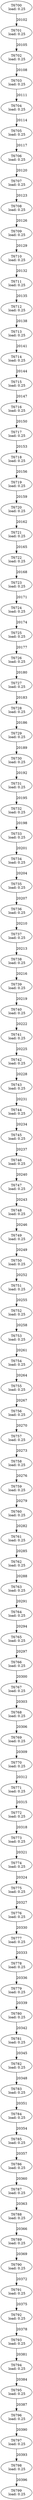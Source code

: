 digraph taskgraph {
	T6700 [label= "T6700\n load: 0.25"];
	T6701 [label= "T6701\n load: 0.25"];
	T6700 -> T6701[label=20102];
	T6702 [label= "T6702\n load: 0.25"];
	T6701 -> T6702[label=20105];
	T6703 [label= "T6703\n load: 0.25"];
	T6702 -> T6703[label=20108];
	T6704 [label= "T6704\n load: 0.25"];
	T6703 -> T6704[label=20111];
	T6705 [label= "T6705\n load: 0.25"];
	T6704 -> T6705[label=20114];
	T6706 [label= "T6706\n load: 0.25"];
	T6705 -> T6706[label=20117];
	T6707 [label= "T6707\n load: 0.25"];
	T6706 -> T6707[label=20120];
	T6708 [label= "T6708\n load: 0.25"];
	T6707 -> T6708[label=20123];
	T6709 [label= "T6709\n load: 0.25"];
	T6708 -> T6709[label=20126];
	T6710 [label= "T6710\n load: 0.25"];
	T6709 -> T6710[label=20129];
	T6711 [label= "T6711\n load: 0.25"];
	T6710 -> T6711[label=20132];
	T6712 [label= "T6712\n load: 0.25"];
	T6711 -> T6712[label=20135];
	T6713 [label= "T6713\n load: 0.25"];
	T6712 -> T6713[label=20138];
	T6714 [label= "T6714\n load: 0.25"];
	T6713 -> T6714[label=20141];
	T6715 [label= "T6715\n load: 0.25"];
	T6714 -> T6715[label=20144];
	T6716 [label= "T6716\n load: 0.25"];
	T6715 -> T6716[label=20147];
	T6717 [label= "T6717\n load: 0.25"];
	T6716 -> T6717[label=20150];
	T6718 [label= "T6718\n load: 0.25"];
	T6717 -> T6718[label=20153];
	T6719 [label= "T6719\n load: 0.25"];
	T6718 -> T6719[label=20156];
	T6720 [label= "T6720\n load: 0.25"];
	T6719 -> T6720[label=20159];
	T6721 [label= "T6721\n load: 0.25"];
	T6720 -> T6721[label=20162];
	T6722 [label= "T6722\n load: 0.25"];
	T6721 -> T6722[label=20165];
	T6723 [label= "T6723\n load: 0.25"];
	T6722 -> T6723[label=20168];
	T6724 [label= "T6724\n load: 0.25"];
	T6723 -> T6724[label=20171];
	T6725 [label= "T6725\n load: 0.25"];
	T6724 -> T6725[label=20174];
	T6726 [label= "T6726\n load: 0.25"];
	T6725 -> T6726[label=20177];
	T6727 [label= "T6727\n load: 0.25"];
	T6726 -> T6727[label=20180];
	T6728 [label= "T6728\n load: 0.25"];
	T6727 -> T6728[label=20183];
	T6729 [label= "T6729\n load: 0.25"];
	T6728 -> T6729[label=20186];
	T6730 [label= "T6730\n load: 0.25"];
	T6729 -> T6730[label=20189];
	T6731 [label= "T6731\n load: 0.25"];
	T6730 -> T6731[label=20192];
	T6732 [label= "T6732\n load: 0.25"];
	T6731 -> T6732[label=20195];
	T6733 [label= "T6733\n load: 0.25"];
	T6732 -> T6733[label=20198];
	T6734 [label= "T6734\n load: 0.25"];
	T6733 -> T6734[label=20201];
	T6735 [label= "T6735\n load: 0.25"];
	T6734 -> T6735[label=20204];
	T6736 [label= "T6736\n load: 0.25"];
	T6735 -> T6736[label=20207];
	T6737 [label= "T6737\n load: 0.25"];
	T6736 -> T6737[label=20210];
	T6738 [label= "T6738\n load: 0.25"];
	T6737 -> T6738[label=20213];
	T6739 [label= "T6739\n load: 0.25"];
	T6738 -> T6739[label=20216];
	T6740 [label= "T6740\n load: 0.25"];
	T6739 -> T6740[label=20219];
	T6741 [label= "T6741\n load: 0.25"];
	T6740 -> T6741[label=20222];
	T6742 [label= "T6742\n load: 0.25"];
	T6741 -> T6742[label=20225];
	T6743 [label= "T6743\n load: 0.25"];
	T6742 -> T6743[label=20228];
	T6744 [label= "T6744\n load: 0.25"];
	T6743 -> T6744[label=20231];
	T6745 [label= "T6745\n load: 0.25"];
	T6744 -> T6745[label=20234];
	T6746 [label= "T6746\n load: 0.25"];
	T6745 -> T6746[label=20237];
	T6747 [label= "T6747\n load: 0.25"];
	T6746 -> T6747[label=20240];
	T6748 [label= "T6748\n load: 0.25"];
	T6747 -> T6748[label=20243];
	T6749 [label= "T6749\n load: 0.25"];
	T6748 -> T6749[label=20246];
	T6750 [label= "T6750\n load: 0.25"];
	T6749 -> T6750[label=20249];
	T6751 [label= "T6751\n load: 0.25"];
	T6750 -> T6751[label=20252];
	T6752 [label= "T6752\n load: 0.25"];
	T6751 -> T6752[label=20255];
	T6753 [label= "T6753\n load: 0.25"];
	T6752 -> T6753[label=20258];
	T6754 [label= "T6754\n load: 0.25"];
	T6753 -> T6754[label=20261];
	T6755 [label= "T6755\n load: 0.25"];
	T6754 -> T6755[label=20264];
	T6756 [label= "T6756\n load: 0.25"];
	T6755 -> T6756[label=20267];
	T6757 [label= "T6757\n load: 0.25"];
	T6756 -> T6757[label=20270];
	T6758 [label= "T6758\n load: 0.25"];
	T6757 -> T6758[label=20273];
	T6759 [label= "T6759\n load: 0.25"];
	T6758 -> T6759[label=20276];
	T6760 [label= "T6760\n load: 0.25"];
	T6759 -> T6760[label=20279];
	T6761 [label= "T6761\n load: 0.25"];
	T6760 -> T6761[label=20282];
	T6762 [label= "T6762\n load: 0.25"];
	T6761 -> T6762[label=20285];
	T6763 [label= "T6763\n load: 0.25"];
	T6762 -> T6763[label=20288];
	T6764 [label= "T6764\n load: 0.25"];
	T6763 -> T6764[label=20291];
	T6765 [label= "T6765\n load: 0.25"];
	T6764 -> T6765[label=20294];
	T6766 [label= "T6766\n load: 0.25"];
	T6765 -> T6766[label=20297];
	T6767 [label= "T6767\n load: 0.25"];
	T6766 -> T6767[label=20300];
	T6768 [label= "T6768\n load: 0.25"];
	T6767 -> T6768[label=20303];
	T6769 [label= "T6769\n load: 0.25"];
	T6768 -> T6769[label=20306];
	T6770 [label= "T6770\n load: 0.25"];
	T6769 -> T6770[label=20309];
	T6771 [label= "T6771\n load: 0.25"];
	T6770 -> T6771[label=20312];
	T6772 [label= "T6772\n load: 0.25"];
	T6771 -> T6772[label=20315];
	T6773 [label= "T6773\n load: 0.25"];
	T6772 -> T6773[label=20318];
	T6774 [label= "T6774\n load: 0.25"];
	T6773 -> T6774[label=20321];
	T6775 [label= "T6775\n load: 0.25"];
	T6774 -> T6775[label=20324];
	T6776 [label= "T6776\n load: 0.25"];
	T6775 -> T6776[label=20327];
	T6777 [label= "T6777\n load: 0.25"];
	T6776 -> T6777[label=20330];
	T6778 [label= "T6778\n load: 0.25"];
	T6777 -> T6778[label=20333];
	T6779 [label= "T6779\n load: 0.25"];
	T6778 -> T6779[label=20336];
	T6780 [label= "T6780\n load: 0.25"];
	T6779 -> T6780[label=20339];
	T6781 [label= "T6781\n load: 0.25"];
	T6780 -> T6781[label=20342];
	T6782 [label= "T6782\n load: 0.25"];
	T6781 -> T6782[label=20345];
	T6783 [label= "T6783\n load: 0.25"];
	T6782 -> T6783[label=20348];
	T6784 [label= "T6784\n load: 0.25"];
	T6783 -> T6784[label=20351];
	T6785 [label= "T6785\n load: 0.25"];
	T6784 -> T6785[label=20354];
	T6786 [label= "T6786\n load: 0.25"];
	T6785 -> T6786[label=20357];
	T6787 [label= "T6787\n load: 0.25"];
	T6786 -> T6787[label=20360];
	T6788 [label= "T6788\n load: 0.25"];
	T6787 -> T6788[label=20363];
	T6789 [label= "T6789\n load: 0.25"];
	T6788 -> T6789[label=20366];
	T6790 [label= "T6790\n load: 0.25"];
	T6789 -> T6790[label=20369];
	T6791 [label= "T6791\n load: 0.25"];
	T6790 -> T6791[label=20372];
	T6792 [label= "T6792\n load: 0.25"];
	T6791 -> T6792[label=20375];
	T6793 [label= "T6793\n load: 0.25"];
	T6792 -> T6793[label=20378];
	T6794 [label= "T6794\n load: 0.25"];
	T6793 -> T6794[label=20381];
	T6795 [label= "T6795\n load: 0.25"];
	T6794 -> T6795[label=20384];
	T6796 [label= "T6796\n load: 0.25"];
	T6795 -> T6796[label=20387];
	T6797 [label= "T6797\n load: 0.25"];
	T6796 -> T6797[label=20390];
	T6798 [label= "T6798\n load: 0.25"];
	T6797 -> T6798[label=20393];
	T6799 [label= "T6799\n load: 0.25"];
	T6798 -> T6799[label=20396];
}